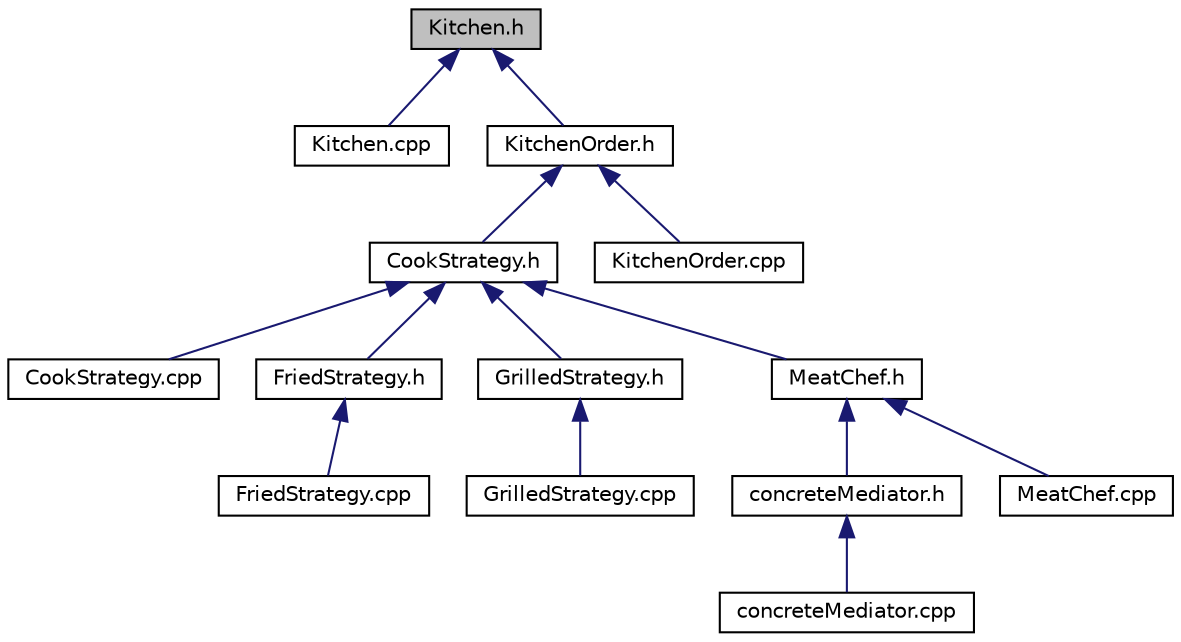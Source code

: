 digraph "Kitchen.h"
{
 // LATEX_PDF_SIZE
  edge [fontname="Helvetica",fontsize="10",labelfontname="Helvetica",labelfontsize="10"];
  node [fontname="Helvetica",fontsize="10",shape=record];
  Node1 [label="Kitchen.h",height=0.2,width=0.4,color="black", fillcolor="grey75", style="filled", fontcolor="black",tooltip="Contains the declaration of the Kitchen class."];
  Node1 -> Node2 [dir="back",color="midnightblue",fontsize="10",style="solid"];
  Node2 [label="Kitchen.cpp",height=0.2,width=0.4,color="black", fillcolor="white", style="filled",URL="$Kitchen_8cpp.html",tooltip="Contains the declaration of the Kitchen class functions."];
  Node1 -> Node3 [dir="back",color="midnightblue",fontsize="10",style="solid"];
  Node3 [label="KitchenOrder.h",height=0.2,width=0.4,color="black", fillcolor="white", style="filled",URL="$KitchenOrder_8h.html",tooltip="Contains the declaration of the KitchenOrder class."];
  Node3 -> Node4 [dir="back",color="midnightblue",fontsize="10",style="solid"];
  Node4 [label="CookStrategy.h",height=0.2,width=0.4,color="black", fillcolor="white", style="filled",URL="$CookStrategy_8h.html",tooltip="Contains the declaration of the CookStrategy class."];
  Node4 -> Node5 [dir="back",color="midnightblue",fontsize="10",style="solid"];
  Node5 [label="CookStrategy.cpp",height=0.2,width=0.4,color="black", fillcolor="white", style="filled",URL="$CookStrategy_8cpp.html",tooltip=" "];
  Node4 -> Node6 [dir="back",color="midnightblue",fontsize="10",style="solid"];
  Node6 [label="FriedStrategy.h",height=0.2,width=0.4,color="black", fillcolor="white", style="filled",URL="$FriedStrategy_8h.html",tooltip="Contains the declaration of the FriedStrategy class."];
  Node6 -> Node7 [dir="back",color="midnightblue",fontsize="10",style="solid"];
  Node7 [label="FriedStrategy.cpp",height=0.2,width=0.4,color="black", fillcolor="white", style="filled",URL="$FriedStrategy_8cpp.html",tooltip="Contains the declaration of the FriedStrategy class functions."];
  Node4 -> Node8 [dir="back",color="midnightblue",fontsize="10",style="solid"];
  Node8 [label="GrilledStrategy.h",height=0.2,width=0.4,color="black", fillcolor="white", style="filled",URL="$GrilledStrategy_8h.html",tooltip="Contains the declaration of the GrilledStrategy class."];
  Node8 -> Node9 [dir="back",color="midnightblue",fontsize="10",style="solid"];
  Node9 [label="GrilledStrategy.cpp",height=0.2,width=0.4,color="black", fillcolor="white", style="filled",URL="$GrilledStrategy_8cpp.html",tooltip="Contains the declaration of the GrilledStrategy class functions."];
  Node4 -> Node10 [dir="back",color="midnightblue",fontsize="10",style="solid"];
  Node10 [label="MeatChef.h",height=0.2,width=0.4,color="black", fillcolor="white", style="filled",URL="$MeatChef_8h.html",tooltip="Contains the declaration of the MeatChef class."];
  Node10 -> Node11 [dir="back",color="midnightblue",fontsize="10",style="solid"];
  Node11 [label="concreteMediator.h",height=0.2,width=0.4,color="black", fillcolor="white", style="filled",URL="$concreteMediator_8h.html",tooltip="Contains the declaration of the concreteMediator class."];
  Node11 -> Node12 [dir="back",color="midnightblue",fontsize="10",style="solid"];
  Node12 [label="concreteMediator.cpp",height=0.2,width=0.4,color="black", fillcolor="white", style="filled",URL="$concreteMediator_8cpp.html",tooltip="Contains the implementation of the concreteMediator class."];
  Node10 -> Node13 [dir="back",color="midnightblue",fontsize="10",style="solid"];
  Node13 [label="MeatChef.cpp",height=0.2,width=0.4,color="black", fillcolor="white", style="filled",URL="$MeatChef_8cpp.html",tooltip="Contains the declaration of the MeatChef class functions."];
  Node3 -> Node14 [dir="back",color="midnightblue",fontsize="10",style="solid"];
  Node14 [label="KitchenOrder.cpp",height=0.2,width=0.4,color="black", fillcolor="white", style="filled",URL="$KitchenOrder_8cpp.html",tooltip="Contains the declaration of the KitchenOrder class."];
}

